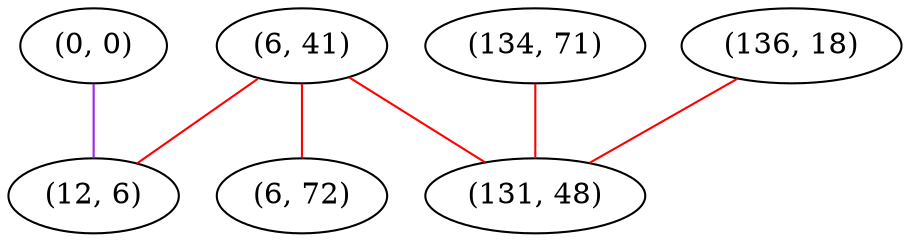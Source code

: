 graph "" {
"(6, 41)";
"(0, 0)";
"(134, 71)";
"(6, 72)";
"(12, 6)";
"(136, 18)";
"(131, 48)";
"(6, 41)" -- "(131, 48)"  [color=red, key=0, weight=1];
"(6, 41)" -- "(6, 72)"  [color=red, key=0, weight=1];
"(6, 41)" -- "(12, 6)"  [color=red, key=0, weight=1];
"(0, 0)" -- "(12, 6)"  [color=purple, key=0, weight=4];
"(134, 71)" -- "(131, 48)"  [color=red, key=0, weight=1];
"(136, 18)" -- "(131, 48)"  [color=red, key=0, weight=1];
}
